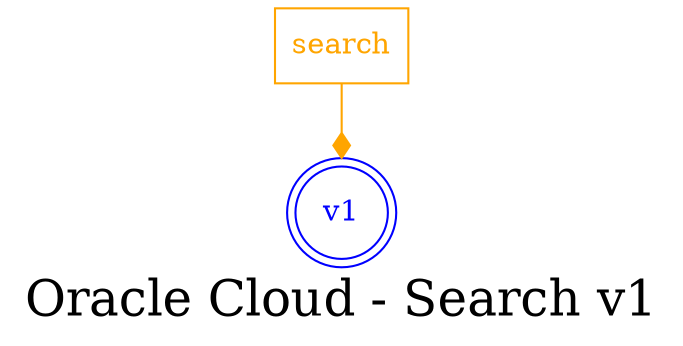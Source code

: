 digraph LexiconGraph {
graph[label="Oracle Cloud - Search v1", fontsize=24]
splines=true
"v1" [color=blue, fontcolor=blue, shape=doublecircle]
"search" [color=orange, fontcolor=orange, shape=box]
"search" -> "v1" [color=orange, fontcolor=orange, arrowhead=diamond, arrowtail=none]
}
